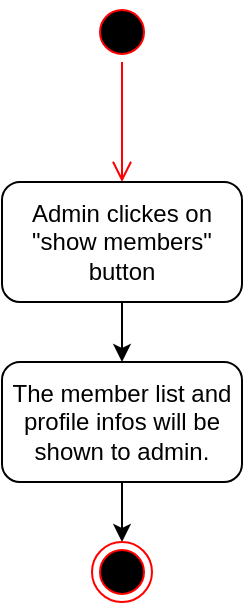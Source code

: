 <mxfile version="10.6.1" type="github"><diagram id="bjj0qe3zCCiemnuW28Ab" name="Page-1"><mxGraphModel dx="754" dy="467" grid="1" gridSize="10" guides="1" tooltips="1" connect="1" arrows="1" fold="1" page="1" pageScale="1" pageWidth="827" pageHeight="1169" math="0" shadow="0"><root><mxCell id="0"/><mxCell id="1" parent="0"/><mxCell id="BJjdVpVrw6HlmhWVil7s-1" value="" style="ellipse;html=1;shape=startState;fillColor=#000000;strokeColor=#ff0000;" vertex="1" parent="1"><mxGeometry x="360" y="10" width="30" height="30" as="geometry"/></mxCell><mxCell id="BJjdVpVrw6HlmhWVil7s-2" value="" style="edgeStyle=orthogonalEdgeStyle;html=1;verticalAlign=bottom;endArrow=open;endSize=8;strokeColor=#ff0000;" edge="1" parent="1" source="BJjdVpVrw6HlmhWVil7s-1"><mxGeometry relative="1" as="geometry"><mxPoint x="375" y="100" as="targetPoint"/></mxGeometry></mxCell><mxCell id="BJjdVpVrw6HlmhWVil7s-3" value="" style="edgeStyle=orthogonalEdgeStyle;rounded=0;orthogonalLoop=1;jettySize=auto;html=1;" edge="1" parent="1" source="BJjdVpVrw6HlmhWVil7s-4" target="BJjdVpVrw6HlmhWVil7s-6"><mxGeometry relative="1" as="geometry"/></mxCell><mxCell id="BJjdVpVrw6HlmhWVil7s-4" value="Admin clickes on &quot;show members&quot; button" style="rounded=1;whiteSpace=wrap;html=1;" vertex="1" parent="1"><mxGeometry x="315" y="100" width="120" height="60" as="geometry"/></mxCell><mxCell id="BJjdVpVrw6HlmhWVil7s-5" style="edgeStyle=orthogonalEdgeStyle;rounded=0;orthogonalLoop=1;jettySize=auto;html=1;exitX=0.5;exitY=1;exitDx=0;exitDy=0;entryX=0.5;entryY=0;entryDx=0;entryDy=0;" edge="1" parent="1" source="BJjdVpVrw6HlmhWVil7s-6" target="BJjdVpVrw6HlmhWVil7s-7"><mxGeometry relative="1" as="geometry"/></mxCell><mxCell id="BJjdVpVrw6HlmhWVil7s-6" value="The member list and profile infos will be shown to admin." style="rounded=1;whiteSpace=wrap;html=1;" vertex="1" parent="1"><mxGeometry x="315" y="190" width="120" height="60" as="geometry"/></mxCell><mxCell id="BJjdVpVrw6HlmhWVil7s-7" value="" style="ellipse;html=1;shape=endState;fillColor=#000000;strokeColor=#ff0000;" vertex="1" parent="1"><mxGeometry x="360" y="280" width="30" height="30" as="geometry"/></mxCell></root></mxGraphModel></diagram></mxfile>